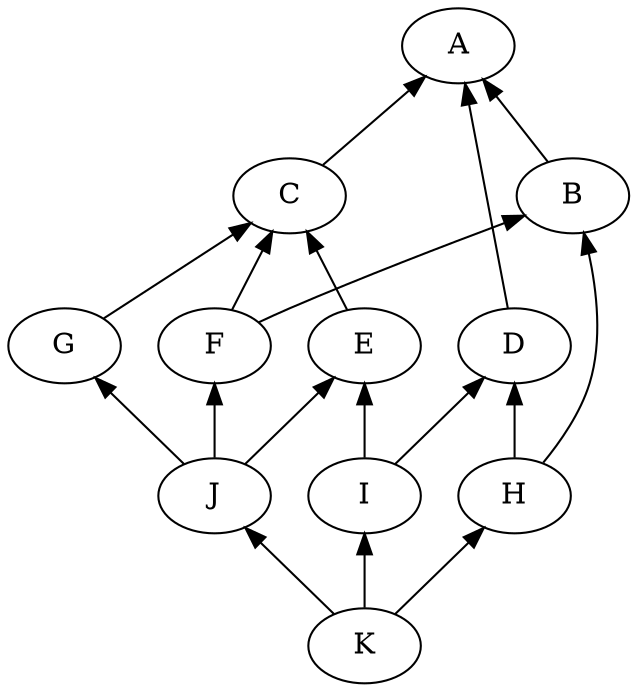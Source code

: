 digraph
{
    rankdir = BT;
    B -> A;
    C -> A;
    D -> A;
    F -> B;
    H -> B;
    E -> C;
    F -> C;
    G -> C;
    H -> D;
    I -> D;
    I -> E;
    J -> E;
    J -> F;
    J -> G;
    K -> H;
    K -> I;
    K -> J;
}
